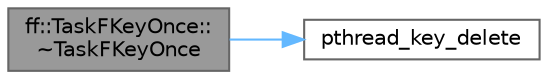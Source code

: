 digraph "ff::TaskFKeyOnce::~TaskFKeyOnce"
{
 // LATEX_PDF_SIZE
  bgcolor="transparent";
  edge [fontname=Helvetica,fontsize=10,labelfontname=Helvetica,labelfontsize=10];
  node [fontname=Helvetica,fontsize=10,shape=box,height=0.2,width=0.4];
  rankdir="LR";
  Node1 [id="Node000001",label="ff::TaskFKeyOnce::\l~TaskFKeyOnce",height=0.2,width=0.4,color="gray40", fillcolor="grey60", style="filled", fontcolor="black",tooltip=" "];
  Node1 -> Node2 [id="edge1_Node000001_Node000002",color="steelblue1",style="solid",tooltip=" "];
  Node2 [id="Node000002",label="pthread_key_delete",height=0.2,width=0.4,color="grey40", fillcolor="white", style="filled",URL="$pthread__minport__windows_8h.html#a20c3a19dc169f60d2b3df87499686ac2",tooltip=" "];
}
